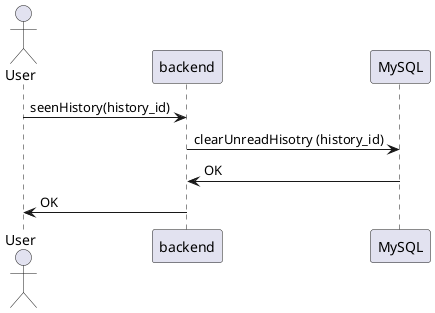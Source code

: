 @startuml seenHistory
    actor User
    User -> "backend" : seenHistory(history_id)
    "backend" -> "MySQL" : clearUnreadHisotry (history_id)
    "MySQL" -> "backend" : OK
    "backend" -> User : OK
@enduml
